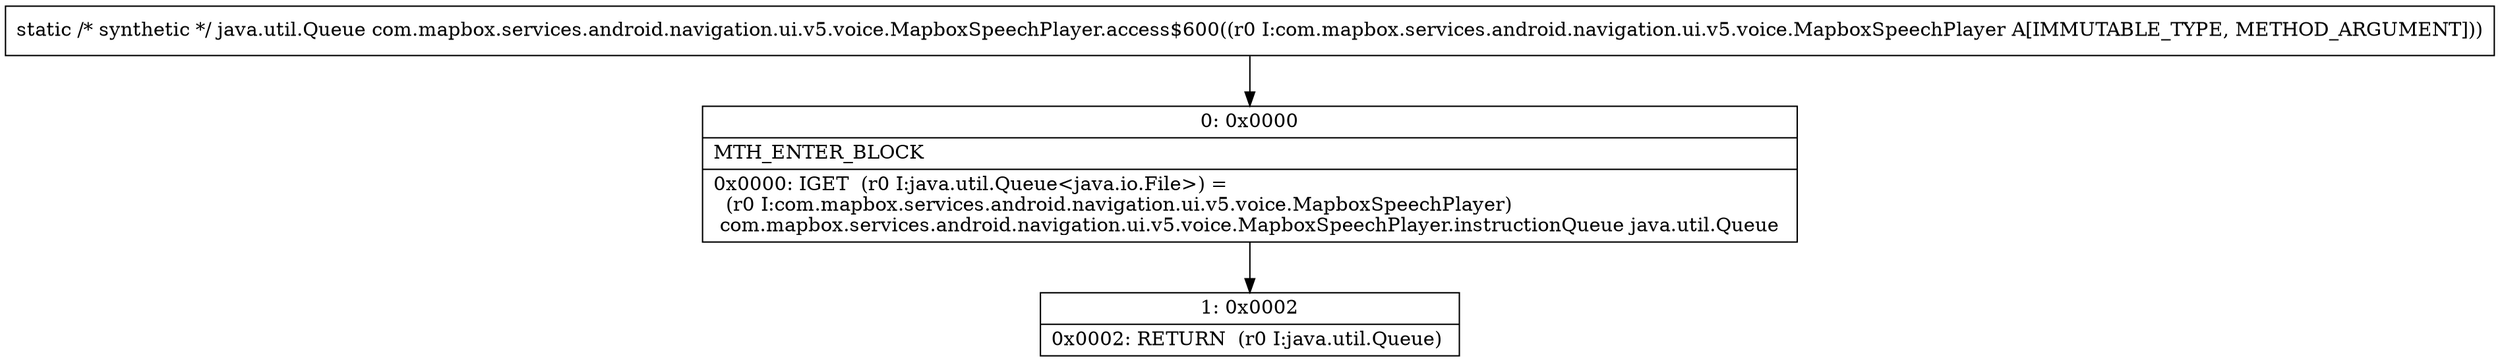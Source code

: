 digraph "CFG forcom.mapbox.services.android.navigation.ui.v5.voice.MapboxSpeechPlayer.access$600(Lcom\/mapbox\/services\/android\/navigation\/ui\/v5\/voice\/MapboxSpeechPlayer;)Ljava\/util\/Queue;" {
Node_0 [shape=record,label="{0\:\ 0x0000|MTH_ENTER_BLOCK\l|0x0000: IGET  (r0 I:java.util.Queue\<java.io.File\>) = \l  (r0 I:com.mapbox.services.android.navigation.ui.v5.voice.MapboxSpeechPlayer)\l com.mapbox.services.android.navigation.ui.v5.voice.MapboxSpeechPlayer.instructionQueue java.util.Queue \l}"];
Node_1 [shape=record,label="{1\:\ 0x0002|0x0002: RETURN  (r0 I:java.util.Queue) \l}"];
MethodNode[shape=record,label="{static \/* synthetic *\/ java.util.Queue com.mapbox.services.android.navigation.ui.v5.voice.MapboxSpeechPlayer.access$600((r0 I:com.mapbox.services.android.navigation.ui.v5.voice.MapboxSpeechPlayer A[IMMUTABLE_TYPE, METHOD_ARGUMENT])) }"];
MethodNode -> Node_0;
Node_0 -> Node_1;
}


